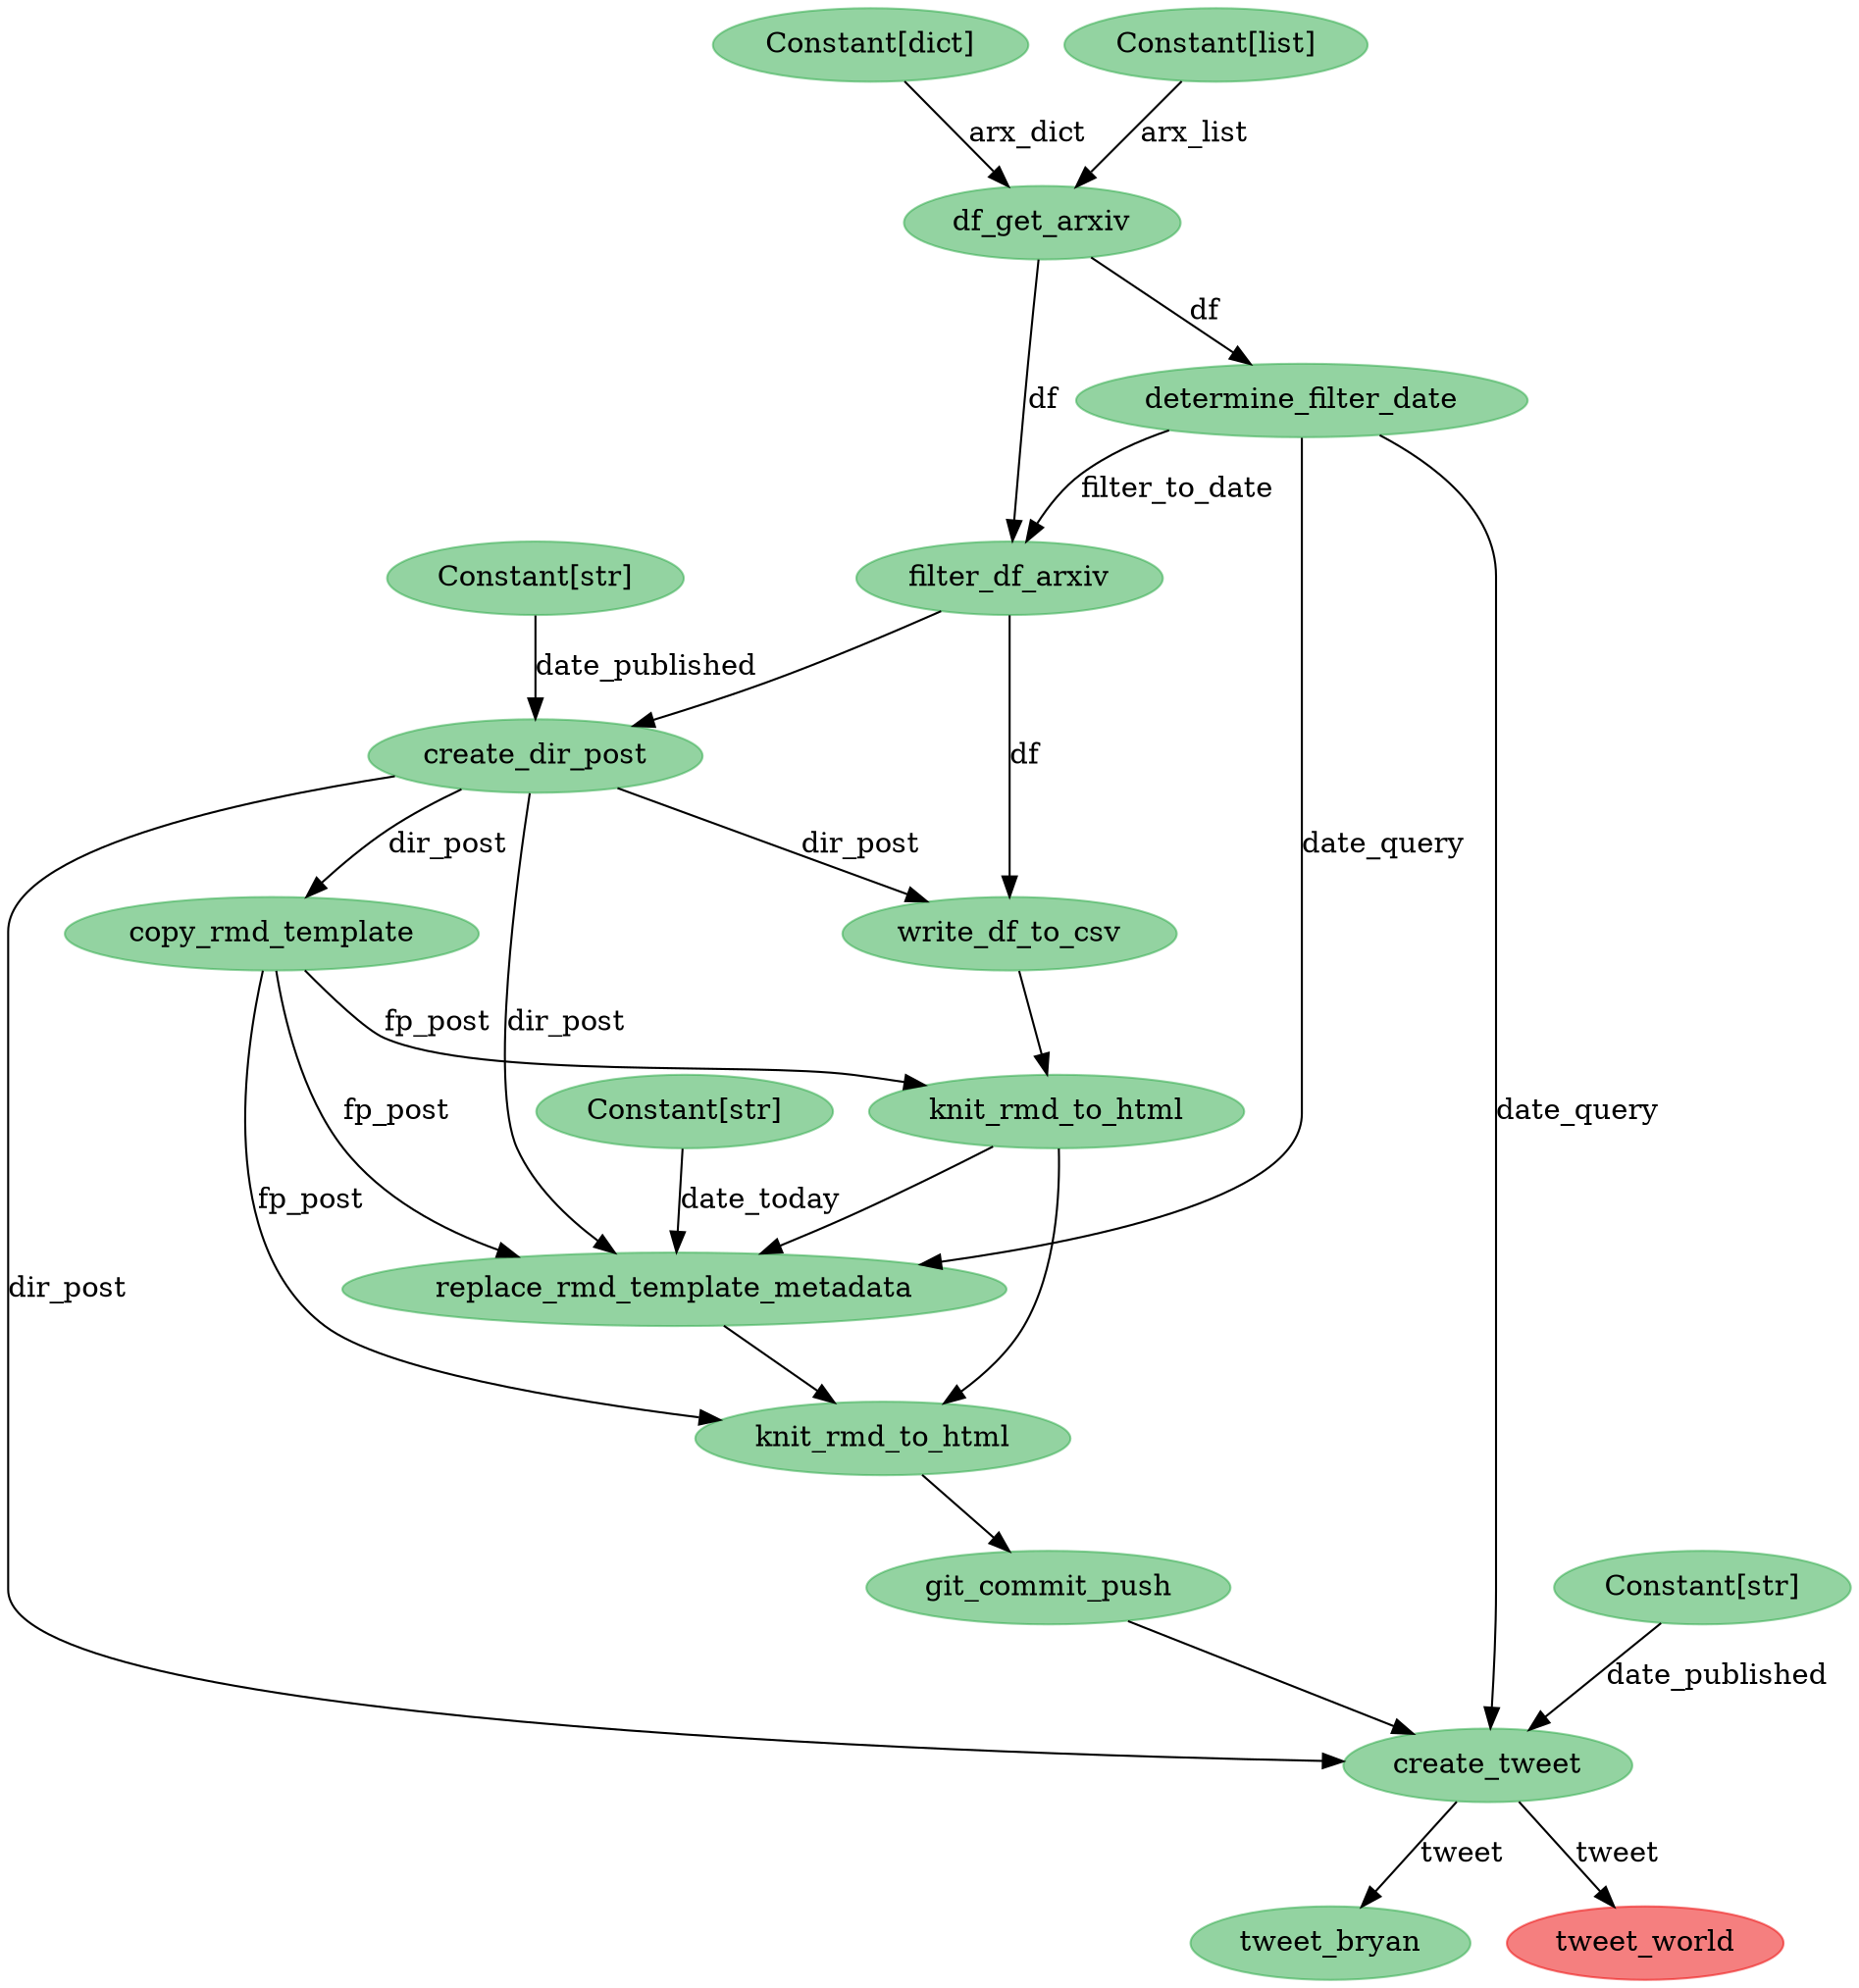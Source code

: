 digraph {
	4648257040 [label=knit_rmd_to_html color="#28a74580" colorscheme=svg shape=ellipse style=filled]
	4648258064 [label=tweet_bryan color="#28a74580" colorscheme=svg shape=ellipse style=filled]
	4648258256 [label=tweet_world color="#eb000080" colorscheme=svg shape=ellipse style=filled]
	4648257360 [label=git_commit_push color="#28a74580" colorscheme=svg shape=ellipse style=filled]
	4648256400 [label=replace_rmd_template_metadata color="#28a74580" colorscheme=svg shape=ellipse style=filled]
	4648256464 [label="Constant[str]" color="#28a74580" colorscheme=svg shape=ellipse style=filled]
	4648217296 [label=df_get_arxiv color="#28a74580" colorscheme=svg shape=ellipse style=filled]
	4648217104 [label="Constant[dict]" color="#28a74580" colorscheme=svg shape=ellipse style=filled]
	4648217808 [label=filter_df_arxiv color="#28a74580" colorscheme=svg shape=ellipse style=filled]
	4648216976 [label="Constant[list]" color="#28a74580" colorscheme=svg shape=ellipse style=filled]
	4648217552 [label=determine_filter_date color="#28a74580" colorscheme=svg shape=ellipse style=filled]
	4648217936 [label=create_dir_post color="#28a74580" colorscheme=svg shape=ellipse style=filled]
	4648218576 [label="Constant[str]" color="#28a74580" colorscheme=svg shape=ellipse style=filled]
	4648255824 [label=write_df_to_csv color="#28a74580" colorscheme=svg shape=ellipse style=filled]
	4648255952 [label=copy_rmd_template color="#28a74580" colorscheme=svg shape=ellipse style=filled]
	4648256144 [label=knit_rmd_to_html color="#28a74580" colorscheme=svg shape=ellipse style=filled]
	4648257616 [label=create_tweet color="#28a74580" colorscheme=svg shape=ellipse style=filled]
	4648257680 [label="Constant[str]" color="#28a74580" colorscheme=svg shape=ellipse style=filled]
	4648255952 -> 4648256144 [label=fp_post]
	4648255952 -> 4648256400 [label=fp_post]
	4648255952 -> 4648257040 [label=fp_post]
	4648217936 -> 4648255952 [label=dir_post]
	4648217936 -> 4648255824 [label=dir_post]
	4648217936 -> 4648257616 [label=dir_post]
	4648217552 -> 4648257616 [label=date_query]
	4648257680 -> 4648257616 [label=date_published]
	4648216976 -> 4648217296 [label=arx_list]
	4648257616 -> 4648258256 [label=tweet]
	4648255824 -> 4648256144
	4648217104 -> 4648217296 [label=arx_dict]
	4648257040 -> 4648257360
	4648256464 -> 4648256400 [label=date_today]
	4648217552 -> 4648217808 [label=filter_to_date]
	4648217936 -> 4648256400 [label=dir_post]
	4648217296 -> 4648217552 [label=df]
	4648217296 -> 4648217808 [label=df]
	4648217808 -> 4648255824 [label=df]
	4648217552 -> 4648256400 [label=date_query]
	4648218576 -> 4648217936 [label=date_published]
	4648257616 -> 4648258064 [label=tweet]
	4648217808 -> 4648217936
	4648256144 -> 4648256400
	4648256144 -> 4648257040
	4648256400 -> 4648257040
	4648257360 -> 4648257616
}
